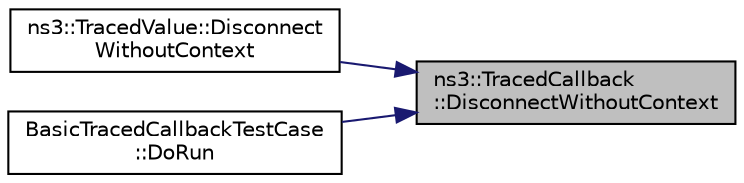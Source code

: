 digraph "ns3::TracedCallback::DisconnectWithoutContext"
{
 // LATEX_PDF_SIZE
  edge [fontname="Helvetica",fontsize="10",labelfontname="Helvetica",labelfontsize="10"];
  node [fontname="Helvetica",fontsize="10",shape=record];
  rankdir="RL";
  Node1 [label="ns3::TracedCallback\l::DisconnectWithoutContext",height=0.2,width=0.4,color="black", fillcolor="grey75", style="filled", fontcolor="black",tooltip="Remove from the chain a Callback which was connected without a context."];
  Node1 -> Node2 [dir="back",color="midnightblue",fontsize="10",style="solid",fontname="Helvetica"];
  Node2 [label="ns3::TracedValue::Disconnect\lWithoutContext",height=0.2,width=0.4,color="black", fillcolor="white", style="filled",URL="$classns3_1_1_traced_value.html#a623f6be630113fb0f0e51d0c2b208a9a",tooltip="Disconnect a Callback which was connected without context."];
  Node1 -> Node3 [dir="back",color="midnightblue",fontsize="10",style="solid",fontname="Helvetica"];
  Node3 [label="BasicTracedCallbackTestCase\l::DoRun",height=0.2,width=0.4,color="black", fillcolor="white", style="filled",URL="$class_basic_traced_callback_test_case.html#ad4436cb611a61683726c3c2ea2a7aff0",tooltip="Implementation to actually run this TestCase."];
}
